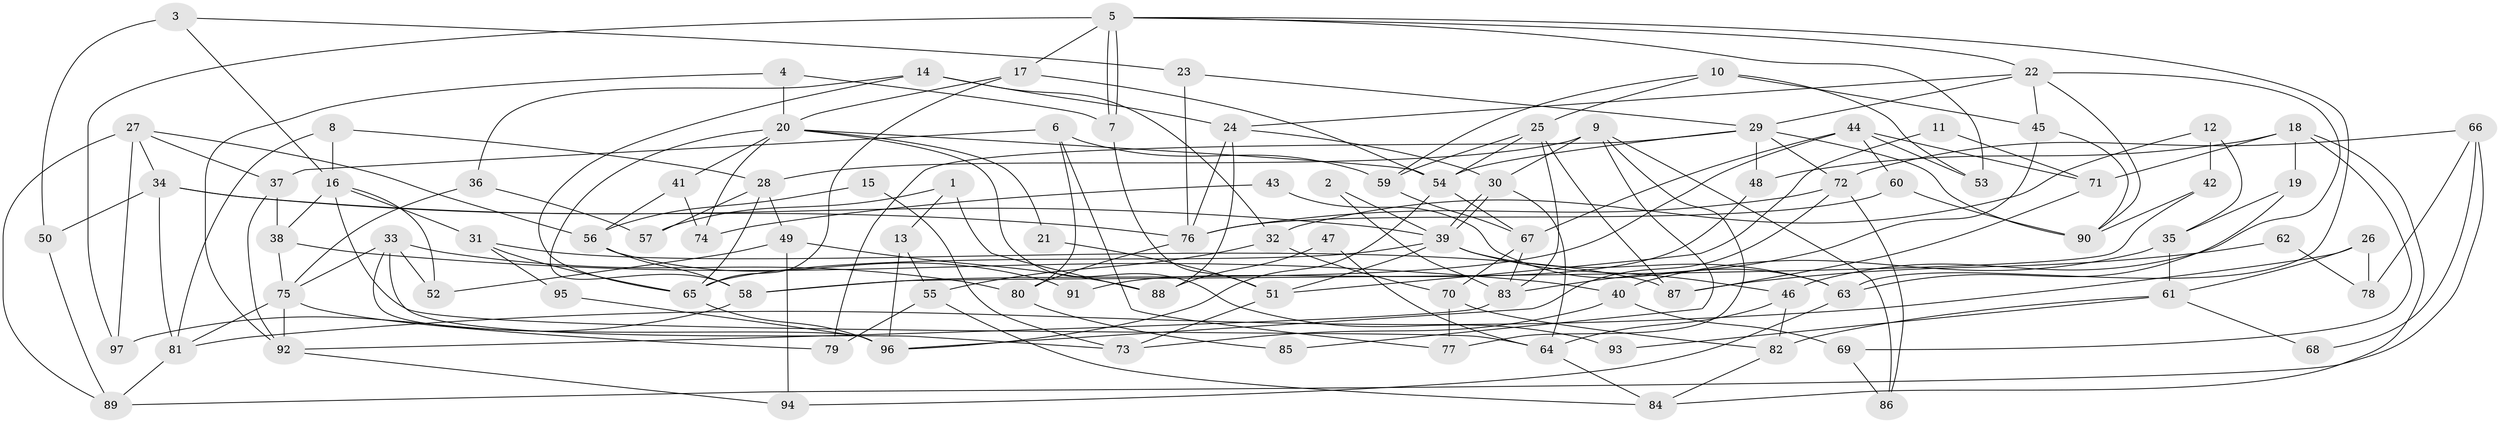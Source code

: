 // coarse degree distribution, {3: 0.16417910447761194, 2: 0.11940298507462686, 4: 0.14925373134328357, 8: 0.029850746268656716, 7: 0.14925373134328357, 6: 0.13432835820895522, 5: 0.23880597014925373, 11: 0.014925373134328358}
// Generated by graph-tools (version 1.1) at 2025/23/03/03/25 07:23:55]
// undirected, 97 vertices, 194 edges
graph export_dot {
graph [start="1"]
  node [color=gray90,style=filled];
  1;
  2;
  3;
  4;
  5;
  6;
  7;
  8;
  9;
  10;
  11;
  12;
  13;
  14;
  15;
  16;
  17;
  18;
  19;
  20;
  21;
  22;
  23;
  24;
  25;
  26;
  27;
  28;
  29;
  30;
  31;
  32;
  33;
  34;
  35;
  36;
  37;
  38;
  39;
  40;
  41;
  42;
  43;
  44;
  45;
  46;
  47;
  48;
  49;
  50;
  51;
  52;
  53;
  54;
  55;
  56;
  57;
  58;
  59;
  60;
  61;
  62;
  63;
  64;
  65;
  66;
  67;
  68;
  69;
  70;
  71;
  72;
  73;
  74;
  75;
  76;
  77;
  78;
  79;
  80;
  81;
  82;
  83;
  84;
  85;
  86;
  87;
  88;
  89;
  90;
  91;
  92;
  93;
  94;
  95;
  96;
  97;
  1 -- 13;
  1 -- 57;
  1 -- 88;
  2 -- 39;
  2 -- 83;
  3 -- 23;
  3 -- 16;
  3 -- 50;
  4 -- 20;
  4 -- 92;
  4 -- 7;
  5 -- 22;
  5 -- 7;
  5 -- 7;
  5 -- 17;
  5 -- 53;
  5 -- 63;
  5 -- 97;
  6 -- 37;
  6 -- 59;
  6 -- 77;
  6 -- 80;
  7 -- 51;
  8 -- 81;
  8 -- 16;
  8 -- 28;
  9 -- 77;
  9 -- 28;
  9 -- 30;
  9 -- 85;
  9 -- 86;
  10 -- 25;
  10 -- 53;
  10 -- 45;
  10 -- 59;
  11 -- 71;
  11 -- 51;
  12 -- 42;
  12 -- 32;
  12 -- 35;
  13 -- 55;
  13 -- 96;
  14 -- 65;
  14 -- 24;
  14 -- 32;
  14 -- 36;
  15 -- 56;
  15 -- 73;
  16 -- 52;
  16 -- 38;
  16 -- 31;
  16 -- 64;
  17 -- 54;
  17 -- 20;
  17 -- 65;
  18 -- 84;
  18 -- 69;
  18 -- 19;
  18 -- 48;
  18 -- 71;
  19 -- 63;
  19 -- 35;
  20 -- 54;
  20 -- 21;
  20 -- 41;
  20 -- 58;
  20 -- 74;
  20 -- 93;
  21 -- 51;
  22 -- 24;
  22 -- 46;
  22 -- 29;
  22 -- 45;
  22 -- 90;
  23 -- 29;
  23 -- 76;
  24 -- 30;
  24 -- 76;
  24 -- 88;
  25 -- 54;
  25 -- 87;
  25 -- 59;
  25 -- 83;
  26 -- 61;
  26 -- 81;
  26 -- 78;
  27 -- 34;
  27 -- 89;
  27 -- 37;
  27 -- 56;
  27 -- 97;
  28 -- 65;
  28 -- 49;
  28 -- 57;
  29 -- 90;
  29 -- 48;
  29 -- 54;
  29 -- 72;
  29 -- 79;
  30 -- 39;
  30 -- 39;
  30 -- 64;
  31 -- 65;
  31 -- 87;
  31 -- 95;
  32 -- 55;
  32 -- 70;
  33 -- 73;
  33 -- 80;
  33 -- 52;
  33 -- 75;
  33 -- 96;
  34 -- 76;
  34 -- 39;
  34 -- 50;
  34 -- 81;
  35 -- 40;
  35 -- 61;
  36 -- 75;
  36 -- 57;
  37 -- 92;
  37 -- 38;
  38 -- 75;
  38 -- 40;
  39 -- 65;
  39 -- 46;
  39 -- 51;
  39 -- 63;
  40 -- 69;
  40 -- 73;
  41 -- 56;
  41 -- 74;
  42 -- 90;
  42 -- 58;
  43 -- 63;
  43 -- 74;
  44 -- 58;
  44 -- 67;
  44 -- 53;
  44 -- 60;
  44 -- 71;
  45 -- 83;
  45 -- 90;
  46 -- 64;
  46 -- 82;
  47 -- 64;
  47 -- 88;
  48 -- 91;
  49 -- 88;
  49 -- 52;
  49 -- 94;
  50 -- 89;
  51 -- 73;
  54 -- 67;
  54 -- 96;
  55 -- 84;
  55 -- 79;
  56 -- 58;
  56 -- 91;
  58 -- 97;
  59 -- 67;
  60 -- 90;
  60 -- 76;
  61 -- 82;
  61 -- 68;
  61 -- 93;
  62 -- 87;
  62 -- 78;
  63 -- 94;
  64 -- 84;
  65 -- 96;
  66 -- 89;
  66 -- 72;
  66 -- 68;
  66 -- 78;
  67 -- 83;
  67 -- 70;
  69 -- 86;
  70 -- 77;
  70 -- 82;
  71 -- 87;
  72 -- 96;
  72 -- 76;
  72 -- 86;
  75 -- 92;
  75 -- 79;
  75 -- 81;
  76 -- 80;
  80 -- 85;
  81 -- 89;
  82 -- 84;
  83 -- 92;
  92 -- 94;
  95 -- 96;
}
